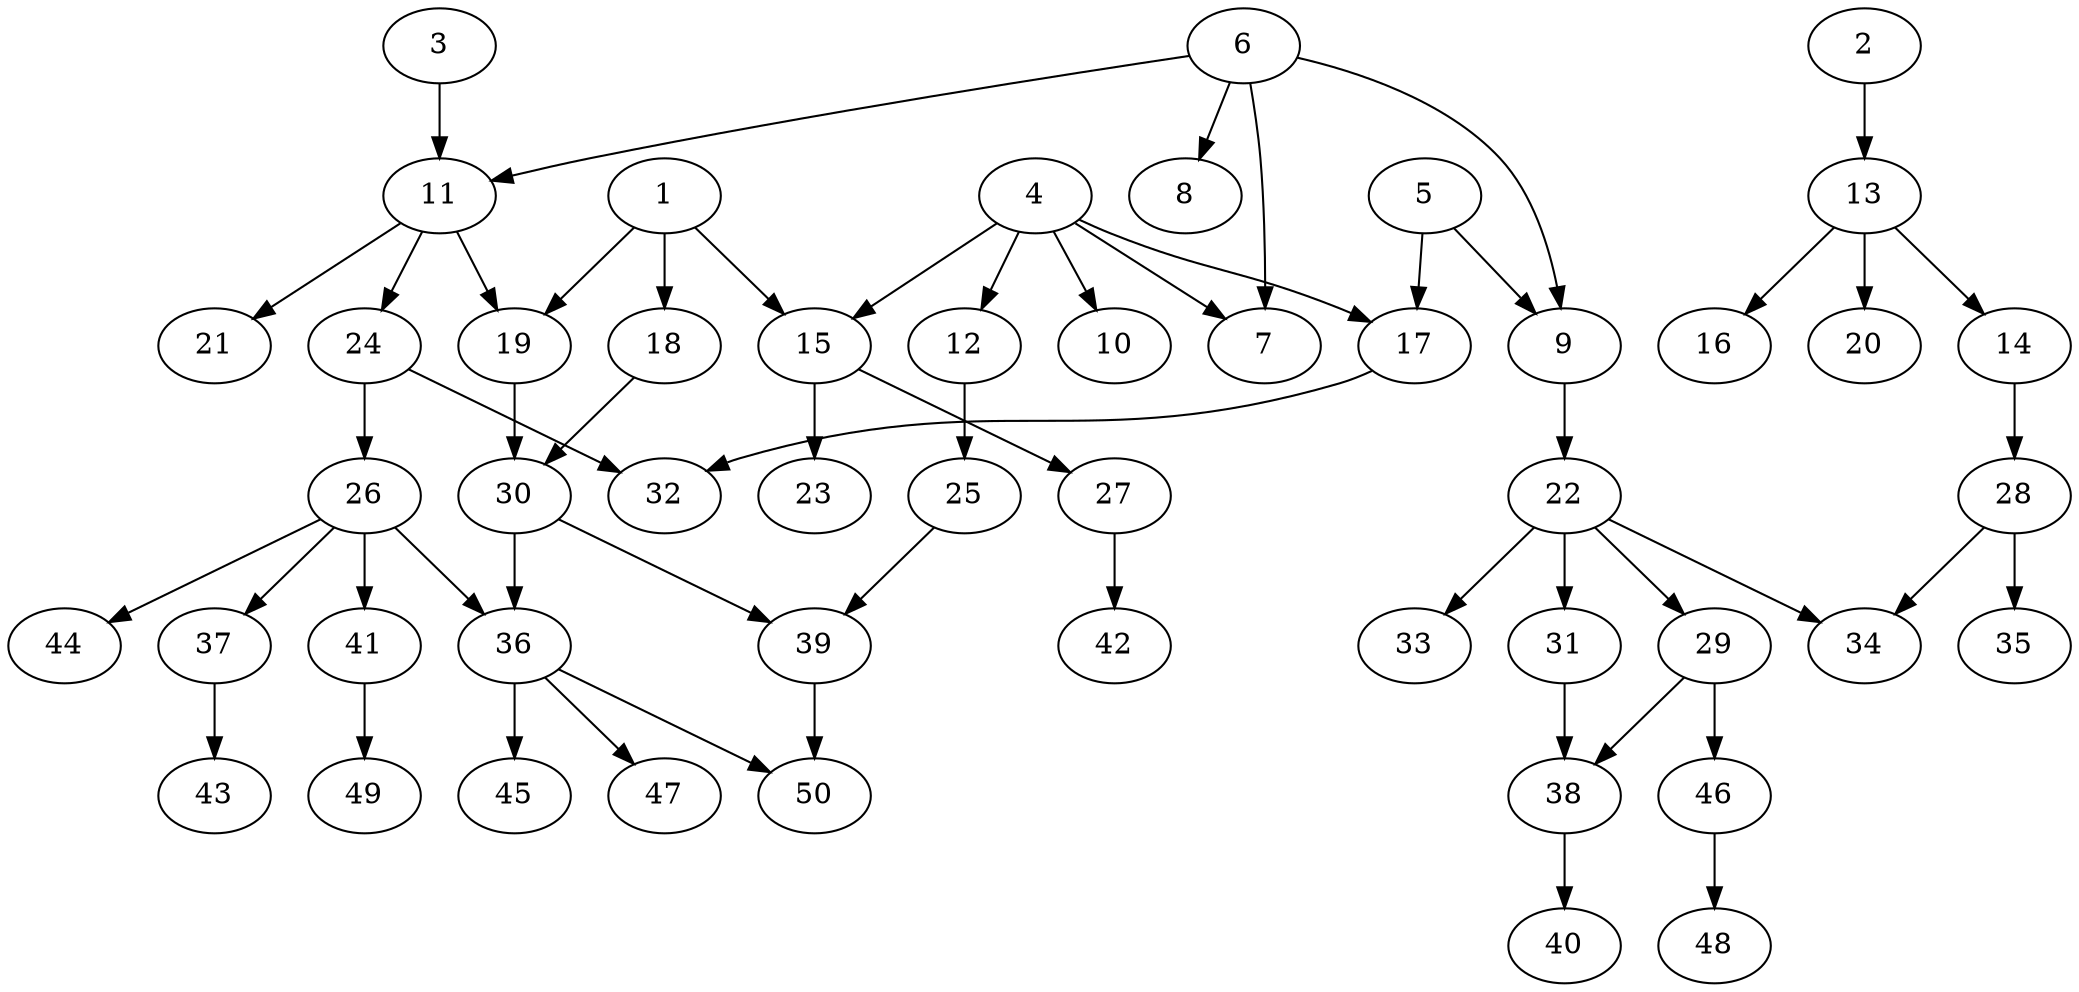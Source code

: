 // DAG automatically generated by daggen at Fri Aug  4 16:35:14 2017
// ./daggen --dot -n 50 --fat 0.5 --regular 0.8 --density 0.2 --jump 2 
digraph G {
  1 [size="8590", alpha="0.02"]
  1 -> 15 [size ="34"]
  1 -> 18 [size ="34"]
  1 -> 19 [size ="34"]
  2 [size="12288", alpha="0.10"]
  2 -> 13 [size ="411"]
  3 [size="734943", alpha="0.11"]
  3 -> 11 [size ="537"]
  4 [size="61849", alpha="0.16"]
  4 -> 7 [size ="75"]
  4 -> 10 [size ="75"]
  4 -> 12 [size ="75"]
  4 -> 15 [size ="75"]
  4 -> 17 [size ="75"]
  5 [size="17482", alpha="0.01"]
  5 -> 9 [size ="679"]
  5 -> 17 [size ="679"]
  6 [size="782758", alpha="0.17"]
  6 -> 7 [size ="679"]
  6 -> 8 [size ="679"]
  6 -> 9 [size ="679"]
  6 -> 11 [size ="679"]
  7 [size="743482", alpha="0.16"]
  8 [size="39662", alpha="0.17"]
  9 [size="305458", alpha="0.08"]
  9 -> 22 [size ="537"]
  10 [size="189789", alpha="0.05"]
  11 [size="1088082", alpha="0.18"]
  11 -> 19 [size ="839"]
  11 -> 21 [size ="839"]
  11 -> 24 [size ="839"]
  12 [size="782758", alpha="0.13"]
  12 -> 25 [size ="679"]
  13 [size="782758", alpha="0.08"]
  13 -> 14 [size ="679"]
  13 -> 16 [size ="679"]
  13 -> 20 [size ="679"]
  14 [size="2602", alpha="0.02"]
  14 -> 28 [size ="134"]
  15 [size="231928", alpha="0.00"]
  15 -> 23 [size ="302"]
  15 -> 27 [size ="302"]
  16 [size="4718", alpha="0.01"]
  17 [size="8590", alpha="0.10"]
  17 -> 32 [size ="34"]
  18 [size="5393", alpha="0.01"]
  18 -> 30 [size ="134"]
  19 [size="782758", alpha="0.06"]
  19 -> 30 [size ="679"]
  20 [size="1363", alpha="0.15"]
  21 [size="4462", alpha="0.18"]
  22 [size="68719", alpha="0.10"]
  22 -> 29 [size ="134"]
  22 -> 31 [size ="134"]
  22 -> 33 [size ="134"]
  22 -> 34 [size ="134"]
  23 [size="1260918", alpha="0.17"]
  24 [size="1839", alpha="0.16"]
  24 -> 26 [size ="75"]
  24 -> 32 [size ="75"]
  25 [size="25727", alpha="0.19"]
  25 -> 39 [size ="411"]
  26 [size="127531", alpha="0.18"]
  26 -> 36 [size ="537"]
  26 -> 37 [size ="537"]
  26 -> 41 [size ="537"]
  26 -> 44 [size ="537"]
  27 [size="231928", alpha="0.03"]
  27 -> 42 [size ="302"]
  28 [size="68719", alpha="0.14"]
  28 -> 34 [size ="134"]
  28 -> 35 [size ="134"]
  29 [size="1245045", alpha="0.01"]
  29 -> 38 [size ="839"]
  29 -> 46 [size ="839"]
  30 [size="26975", alpha="0.09"]
  30 -> 36 [size ="537"]
  30 -> 39 [size ="537"]
  31 [size="15565", alpha="0.12"]
  31 -> 38 [size ="411"]
  32 [size="7614", alpha="0.09"]
  33 [size="28991", alpha="0.08"]
  34 [size="549756", alpha="0.07"]
  35 [size="407262", alpha="0.10"]
  36 [size="34805", alpha="0.13"]
  36 -> 45 [size ="839"]
  36 -> 47 [size ="839"]
  36 -> 50 [size ="839"]
  37 [size="28991", alpha="0.16"]
  37 -> 43 [size ="75"]
  38 [size="177249", alpha="0.10"]
  38 -> 40 [size ="210"]
  39 [size="93385", alpha="0.06"]
  39 -> 50 [size ="210"]
  40 [size="231928", alpha="0.20"]
  41 [size="9477", alpha="0.16"]
  41 -> 49 [size ="679"]
  42 [size="8590", alpha="0.14"]
  43 [size="43686", alpha="0.01"]
  44 [size="1073742", alpha="0.05"]
  45 [size="402021", alpha="0.05"]
  46 [size="88428", alpha="0.15"]
  46 -> 48 [size ="75"]
  47 [size="124185", alpha="0.16"]
  48 [size="1273353", alpha="0.02"]
  49 [size="5559", alpha="0.17"]
  50 [size="353922", alpha="0.16"]
}
